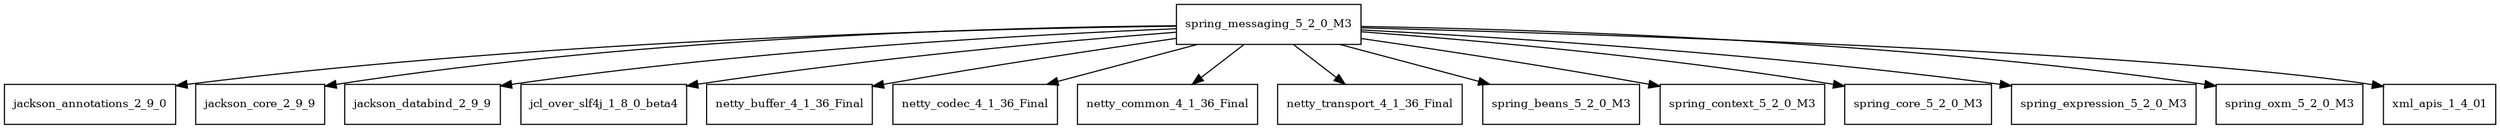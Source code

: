 digraph spring_messaging_5_2_0_M3_dependencies {
  node [shape = box, fontsize=10.0];
  spring_messaging_5_2_0_M3 -> jackson_annotations_2_9_0;
  spring_messaging_5_2_0_M3 -> jackson_core_2_9_9;
  spring_messaging_5_2_0_M3 -> jackson_databind_2_9_9;
  spring_messaging_5_2_0_M3 -> jcl_over_slf4j_1_8_0_beta4;
  spring_messaging_5_2_0_M3 -> netty_buffer_4_1_36_Final;
  spring_messaging_5_2_0_M3 -> netty_codec_4_1_36_Final;
  spring_messaging_5_2_0_M3 -> netty_common_4_1_36_Final;
  spring_messaging_5_2_0_M3 -> netty_transport_4_1_36_Final;
  spring_messaging_5_2_0_M3 -> spring_beans_5_2_0_M3;
  spring_messaging_5_2_0_M3 -> spring_context_5_2_0_M3;
  spring_messaging_5_2_0_M3 -> spring_core_5_2_0_M3;
  spring_messaging_5_2_0_M3 -> spring_expression_5_2_0_M3;
  spring_messaging_5_2_0_M3 -> spring_oxm_5_2_0_M3;
  spring_messaging_5_2_0_M3 -> xml_apis_1_4_01;
}
